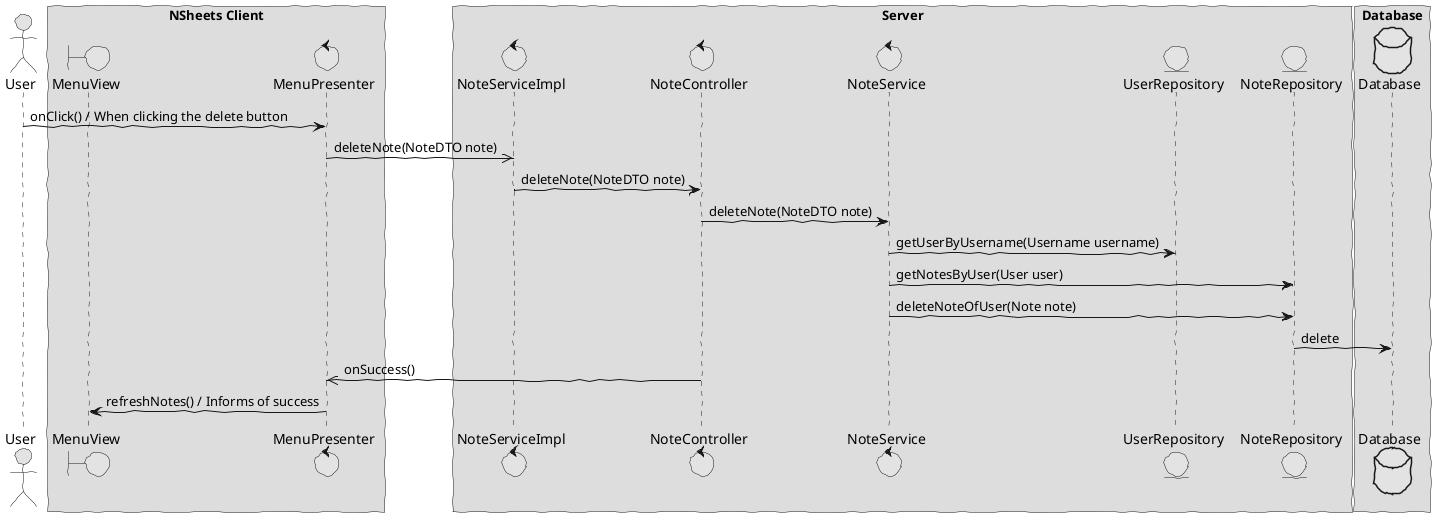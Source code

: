 @startuml  design3.png
skinparam handwritten true
skinparam monochrome true
skinparam packageStyle rect
skinparam defaultFontName FG Virgil
skinparam shadowing false

actor User
boundary MenuView
control MenuPresenter
control NoteService
control NoteController
control NoteServiceImpl
entity NoteRepository
entity UserRepository
database Database 

box "NSheets Client"
participant MenuView
participant MenuPresenter 
end box

box "Server"
participant NoteServiceImpl
participant NoteController
participant NoteService
participant UserRepository
participant NoteRepository
end box

box "Database"
participant Database
end box

User -> MenuPresenter : onClick() / When clicking the delete button
MenuPresenter ->> NoteServiceImpl: deleteNote(NoteDTO note)
NoteServiceImpl -> NoteController : deleteNote(NoteDTO note)
NoteController -> NoteService: deleteNote(NoteDTO note)
NoteService -> UserRepository: getUserByUsername(Username username)
NoteService -> NoteRepository: getNotesByUser(User user)
NoteService -> NoteRepository: deleteNoteOfUser(Note note)
NoteRepository -> Database : delete
NoteController ->> MenuPresenter : onSuccess() 
MenuPresenter -> MenuView : refreshNotes() / Informs of success

@enduml